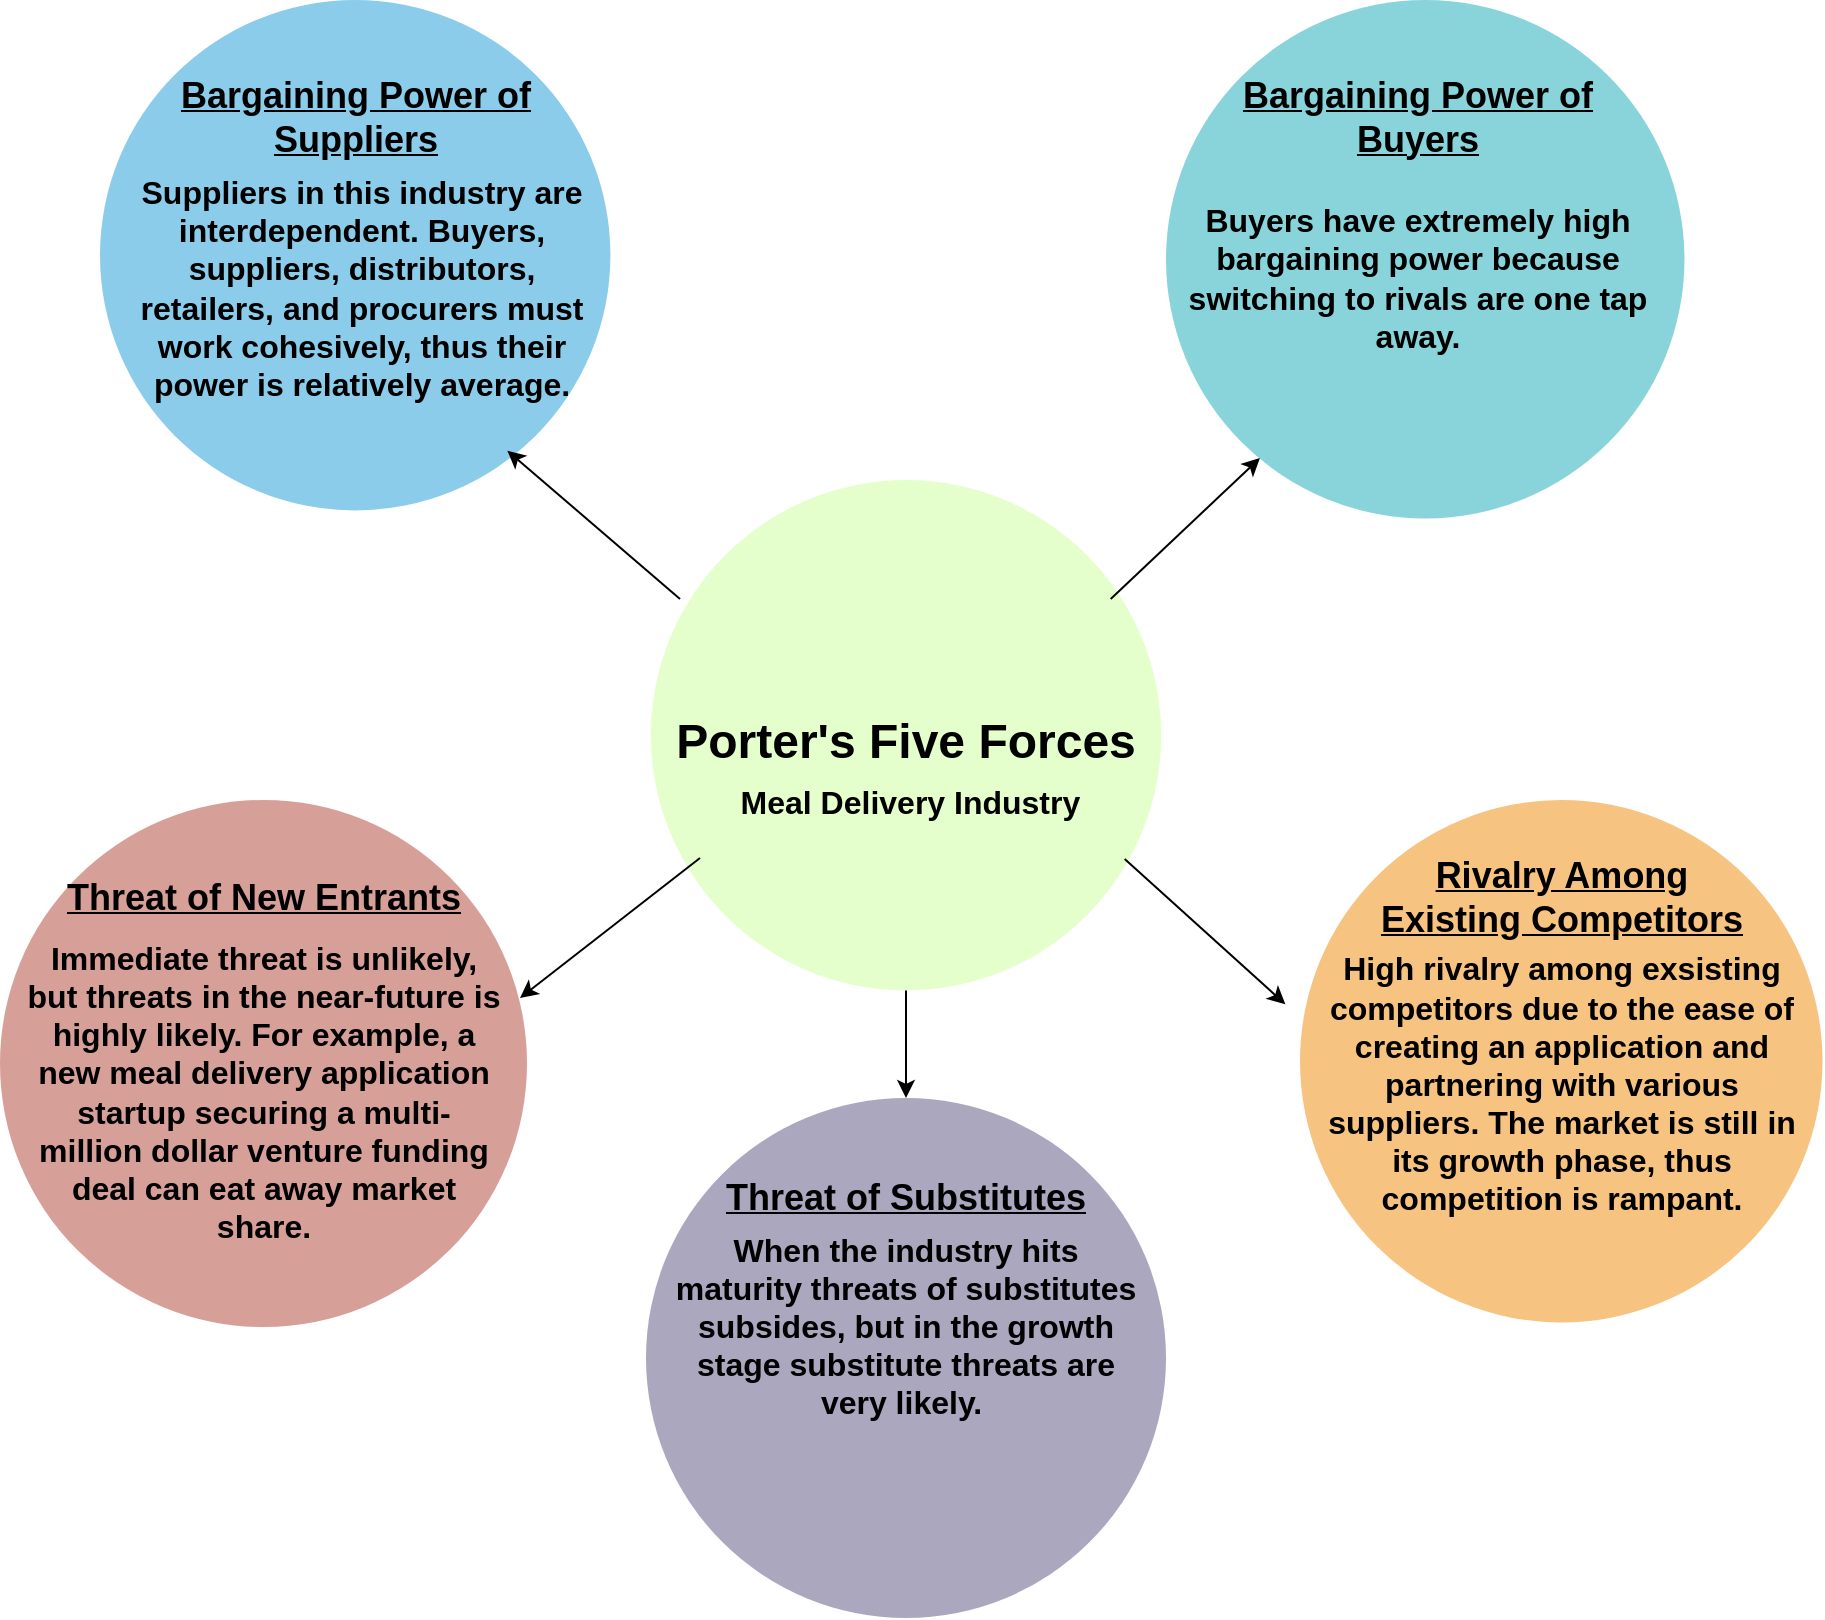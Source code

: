 <mxfile version="12.5.6" type="device"><diagram id="3228e29e-7158-1315-38df-8450db1d8a1d" name="Page-1"><mxGraphModel dx="1657" dy="909" grid="1" gridSize="10" guides="1" tooltips="1" connect="1" arrows="1" fold="1" page="1" pageScale="1" pageWidth="1169" pageHeight="827" background="#ffffff" math="0" shadow="0"><root><mxCell id="0"/><mxCell id="1" parent="0"/><mxCell id="21662" value="" style="ellipse;whiteSpace=wrap;html=1;aspect=fixed;rounded=1;shadow=0;glass=0;labelBackgroundColor=#FFFFFF;strokeColor=none;strokeWidth=2;fillColor=#56517E;gradientColor=none;fontFamily=Helvetica;fontSize=25;fontColor=#2F5B7C;align=left;opacity=50;" parent="1" vertex="1"><mxGeometry x="503.0" y="560" width="260" height="260" as="geometry"/></mxCell><mxCell id="21663" value="" style="ellipse;whiteSpace=wrap;html=1;aspect=fixed;rounded=1;shadow=0;glass=0;labelBackgroundColor=#FFFFFF;strokeColor=none;strokeWidth=2;fillColor=#AE4132;gradientColor=none;fontFamily=Helvetica;fontSize=25;fontColor=#2F5B7C;align=left;opacity=50;" parent="1" vertex="1"><mxGeometry x="180" y="411" width="263.5" height="263.5" as="geometry"/></mxCell><mxCell id="21659" value="" style="ellipse;whiteSpace=wrap;html=1;aspect=fixed;rounded=1;shadow=0;glass=0;labelBackgroundColor=#FFFFFF;strokeColor=none;strokeWidth=2;fillColor=#F08705;gradientColor=none;fontFamily=Helvetica;fontSize=25;fontColor=#2F5B7C;align=left;opacity=50;" parent="1" vertex="1"><mxGeometry x="830" y="411" width="261.25" height="261.25" as="geometry"/></mxCell><mxCell id="21661" value="" style="ellipse;whiteSpace=wrap;html=1;aspect=fixed;rounded=1;shadow=0;glass=0;labelBackgroundColor=#FFFFFF;strokeColor=none;strokeWidth=2;fillColor=#1699D3;gradientColor=none;fontFamily=Helvetica;fontSize=25;fontColor=#2F5B7C;align=left;opacity=50;" parent="1" vertex="1"><mxGeometry x="230" y="11.0" width="255.21" height="255.21" as="geometry"/></mxCell><mxCell id="21660" value="" style="ellipse;whiteSpace=wrap;html=1;aspect=fixed;rounded=1;shadow=0;glass=0;labelBackgroundColor=#FFFFFF;strokeColor=none;strokeWidth=2;fillColor=#12AAB5;gradientColor=none;fontFamily=Helvetica;fontSize=25;fontColor=#2F5B7C;align=left;opacity=50;" parent="1" vertex="1"><mxGeometry x="763" y="11" width="259.23" height="259.23" as="geometry"/></mxCell><mxCell id="5a4n5W1e7dH1YRaC0g2H-21690" value="" style="ellipse;whiteSpace=wrap;html=1;aspect=fixed;rounded=1;shadow=0;glass=0;labelBackgroundColor=#FFFFFF;strokeColor=none;strokeWidth=2;fillColor=#CCFF99;gradientColor=none;fontFamily=Helvetica;fontSize=25;fontColor=#2F5B7C;align=left;opacity=50;" vertex="1" parent="1"><mxGeometry x="505.4" y="251" width="255.21" height="255.21" as="geometry"/></mxCell><mxCell id="5a4n5W1e7dH1YRaC0g2H-21691" value="" style="endArrow=classic;html=1;exitX=0.901;exitY=0.233;exitDx=0;exitDy=0;exitPerimeter=0;" edge="1" parent="1" source="5a4n5W1e7dH1YRaC0g2H-21690"><mxGeometry width="50" height="50" relative="1" as="geometry"><mxPoint x="750" y="290" as="sourcePoint"/><mxPoint x="810" y="240" as="targetPoint"/></mxGeometry></mxCell><mxCell id="5a4n5W1e7dH1YRaC0g2H-21692" value="" style="endArrow=classic;html=1;exitX=0.901;exitY=0.233;exitDx=0;exitDy=0;exitPerimeter=0;entryX=-0.028;entryY=0.391;entryDx=0;entryDy=0;entryPerimeter=0;" edge="1" parent="1" target="21659"><mxGeometry width="50" height="50" relative="1" as="geometry"><mxPoint x="742.344" y="440.464" as="sourcePoint"/><mxPoint x="817" y="370" as="targetPoint"/></mxGeometry></mxCell><mxCell id="5a4n5W1e7dH1YRaC0g2H-21693" value="" style="endArrow=classic;html=1;exitX=0.5;exitY=1;exitDx=0;exitDy=0;entryX=0.5;entryY=0;entryDx=0;entryDy=0;" edge="1" parent="1" source="5a4n5W1e7dH1YRaC0g2H-21690" target="21662"><mxGeometry width="50" height="50" relative="1" as="geometry"><mxPoint x="755.344" y="330.464" as="sourcePoint"/><mxPoint x="830" y="260" as="targetPoint"/></mxGeometry></mxCell><mxCell id="5a4n5W1e7dH1YRaC0g2H-21694" value="" style="endArrow=classic;html=1;exitX=0.901;exitY=0.233;exitDx=0;exitDy=0;exitPerimeter=0;entryX=0.798;entryY=0.883;entryDx=0;entryDy=0;entryPerimeter=0;" edge="1" parent="1" target="21661"><mxGeometry width="50" height="50" relative="1" as="geometry"><mxPoint x="520.004" y="310.464" as="sourcePoint"/><mxPoint x="594.66" y="240" as="targetPoint"/></mxGeometry></mxCell><mxCell id="5a4n5W1e7dH1YRaC0g2H-21696" value="" style="endArrow=classic;html=1;" edge="1" parent="1"><mxGeometry width="50" height="50" relative="1" as="geometry"><mxPoint x="530" y="440" as="sourcePoint"/><mxPoint x="440" y="510" as="targetPoint"/></mxGeometry></mxCell><mxCell id="5a4n5W1e7dH1YRaC0g2H-21697" value="&lt;font&gt;&lt;font style=&quot;font-size: 24px&quot;&gt;Porter's Five Forces&lt;/font&gt;&lt;br&gt;&lt;/font&gt;" style="text;html=1;strokeColor=none;fillColor=none;align=center;verticalAlign=middle;whiteSpace=wrap;rounded=0;fontStyle=1;fontSize=30;" vertex="1" parent="1"><mxGeometry x="498" y="313.61" width="270" height="130" as="geometry"/></mxCell><mxCell id="5a4n5W1e7dH1YRaC0g2H-21698" value="&lt;b&gt;&lt;font style=&quot;font-size: 18px&quot;&gt;&lt;u&gt;Threat of New Entrants&lt;/u&gt;&lt;/font&gt;&lt;/b&gt;" style="text;html=1;strokeColor=none;fillColor=none;align=center;verticalAlign=middle;whiteSpace=wrap;rounded=0;" vertex="1" parent="1"><mxGeometry x="206.75" y="450" width="210" height="20" as="geometry"/></mxCell><mxCell id="5a4n5W1e7dH1YRaC0g2H-21699" value="&lt;b&gt;&lt;font style=&quot;font-size: 18px&quot;&gt;&lt;u&gt;Bargaining Power of Suppliers&lt;/u&gt;&lt;/font&gt;&lt;/b&gt;" style="text;html=1;strokeColor=none;fillColor=none;align=center;verticalAlign=middle;whiteSpace=wrap;rounded=0;" vertex="1" parent="1"><mxGeometry x="252.6" y="60" width="210" height="20" as="geometry"/></mxCell><mxCell id="5a4n5W1e7dH1YRaC0g2H-21700" value="&lt;span style=&quot;font-size: 18px&quot;&gt;&lt;b&gt;&lt;u&gt;Threat of Substitutes&lt;/u&gt;&lt;/b&gt;&lt;/span&gt;" style="text;html=1;strokeColor=none;fillColor=none;align=center;verticalAlign=middle;whiteSpace=wrap;rounded=0;" vertex="1" parent="1"><mxGeometry x="528.01" y="600" width="210" height="20" as="geometry"/></mxCell><mxCell id="5a4n5W1e7dH1YRaC0g2H-21701" value="&lt;font&gt;&lt;span style=&quot;font-size: 18px&quot;&gt;&lt;b&gt;&lt;u&gt;Rivalry Among Existing&amp;nbsp;Competitors&lt;/u&gt;&lt;/b&gt;&lt;/span&gt;&lt;/font&gt;" style="text;html=1;strokeColor=none;fillColor=none;align=center;verticalAlign=middle;whiteSpace=wrap;rounded=0;" vertex="1" parent="1"><mxGeometry x="855.63" y="450" width="210" height="20" as="geometry"/></mxCell><mxCell id="5a4n5W1e7dH1YRaC0g2H-21704" value="&lt;b&gt;&lt;font style=&quot;font-size: 18px&quot;&gt;&lt;u&gt;Bargaining Power of Buyers&lt;/u&gt;&lt;/font&gt;&lt;/b&gt;" style="text;html=1;strokeColor=none;fillColor=none;align=center;verticalAlign=middle;whiteSpace=wrap;rounded=0;" vertex="1" parent="1"><mxGeometry x="784" y="60" width="210" height="20" as="geometry"/></mxCell><mxCell id="5a4n5W1e7dH1YRaC0g2H-21706" value="&lt;b&gt;Buyers have extremely high bargaining power because switching to rivals are one tap away.&lt;/b&gt;" style="text;html=1;strokeColor=none;fillColor=none;align=center;verticalAlign=middle;whiteSpace=wrap;rounded=0;fontSize=16;" vertex="1" parent="1"><mxGeometry x="769" y="140" width="240" height="20" as="geometry"/></mxCell><mxCell id="5a4n5W1e7dH1YRaC0g2H-21707" value="&lt;b&gt;Suppliers in this industry are interdependent. Buyers, suppliers, distributors, retailers, and procurers must work cohesively, thus their power is relatively average.&lt;/b&gt;" style="text;html=1;strokeColor=none;fillColor=none;align=center;verticalAlign=middle;whiteSpace=wrap;rounded=0;fontSize=16;" vertex="1" parent="1"><mxGeometry x="241.21" y="145" width="240" height="20" as="geometry"/></mxCell><mxCell id="5a4n5W1e7dH1YRaC0g2H-21708" value="&lt;b&gt;High rivalry among exsisting competitors due to the ease of creating an application and partnering with various suppliers. The market is still in its growth phase, thus competition is rampant.&lt;/b&gt;" style="text;html=1;strokeColor=none;fillColor=none;align=center;verticalAlign=middle;whiteSpace=wrap;rounded=0;fontSize=16;" vertex="1" parent="1"><mxGeometry x="840.63" y="543" width="240" height="20" as="geometry"/></mxCell><mxCell id="5a4n5W1e7dH1YRaC0g2H-21709" value="&lt;b&gt;When the industry hits maturity threats of substitutes subsides, but in the growth stage substitute threats are very likely.&amp;nbsp;&lt;/b&gt;" style="text;html=1;strokeColor=none;fillColor=none;align=center;verticalAlign=middle;whiteSpace=wrap;rounded=0;fontSize=16;" vertex="1" parent="1"><mxGeometry x="513" y="663.5" width="240" height="20" as="geometry"/></mxCell><mxCell id="5a4n5W1e7dH1YRaC0g2H-21710" value="&lt;b&gt;Immediate threat is unlikely, but threats in the near-future is highly likely. For example, a new meal delivery application startup securing a multi-million dollar venture funding deal can eat away market share.&lt;/b&gt;" style="text;html=1;strokeColor=none;fillColor=none;align=center;verticalAlign=middle;whiteSpace=wrap;rounded=0;fontSize=16;" vertex="1" parent="1"><mxGeometry x="191.75" y="547" width="240" height="20" as="geometry"/></mxCell><mxCell id="5a4n5W1e7dH1YRaC0g2H-21711" value="&lt;span style=&quot;font-size: 16px&quot;&gt;&lt;b&gt;&amp;nbsp;Meal Delivery Industry&lt;/b&gt;&lt;/span&gt;" style="text;html=1;strokeColor=none;fillColor=none;align=center;verticalAlign=middle;whiteSpace=wrap;rounded=0;" vertex="1" parent="1"><mxGeometry x="483" y="402.43" width="300" height="20" as="geometry"/></mxCell></root></mxGraphModel></diagram></mxfile>